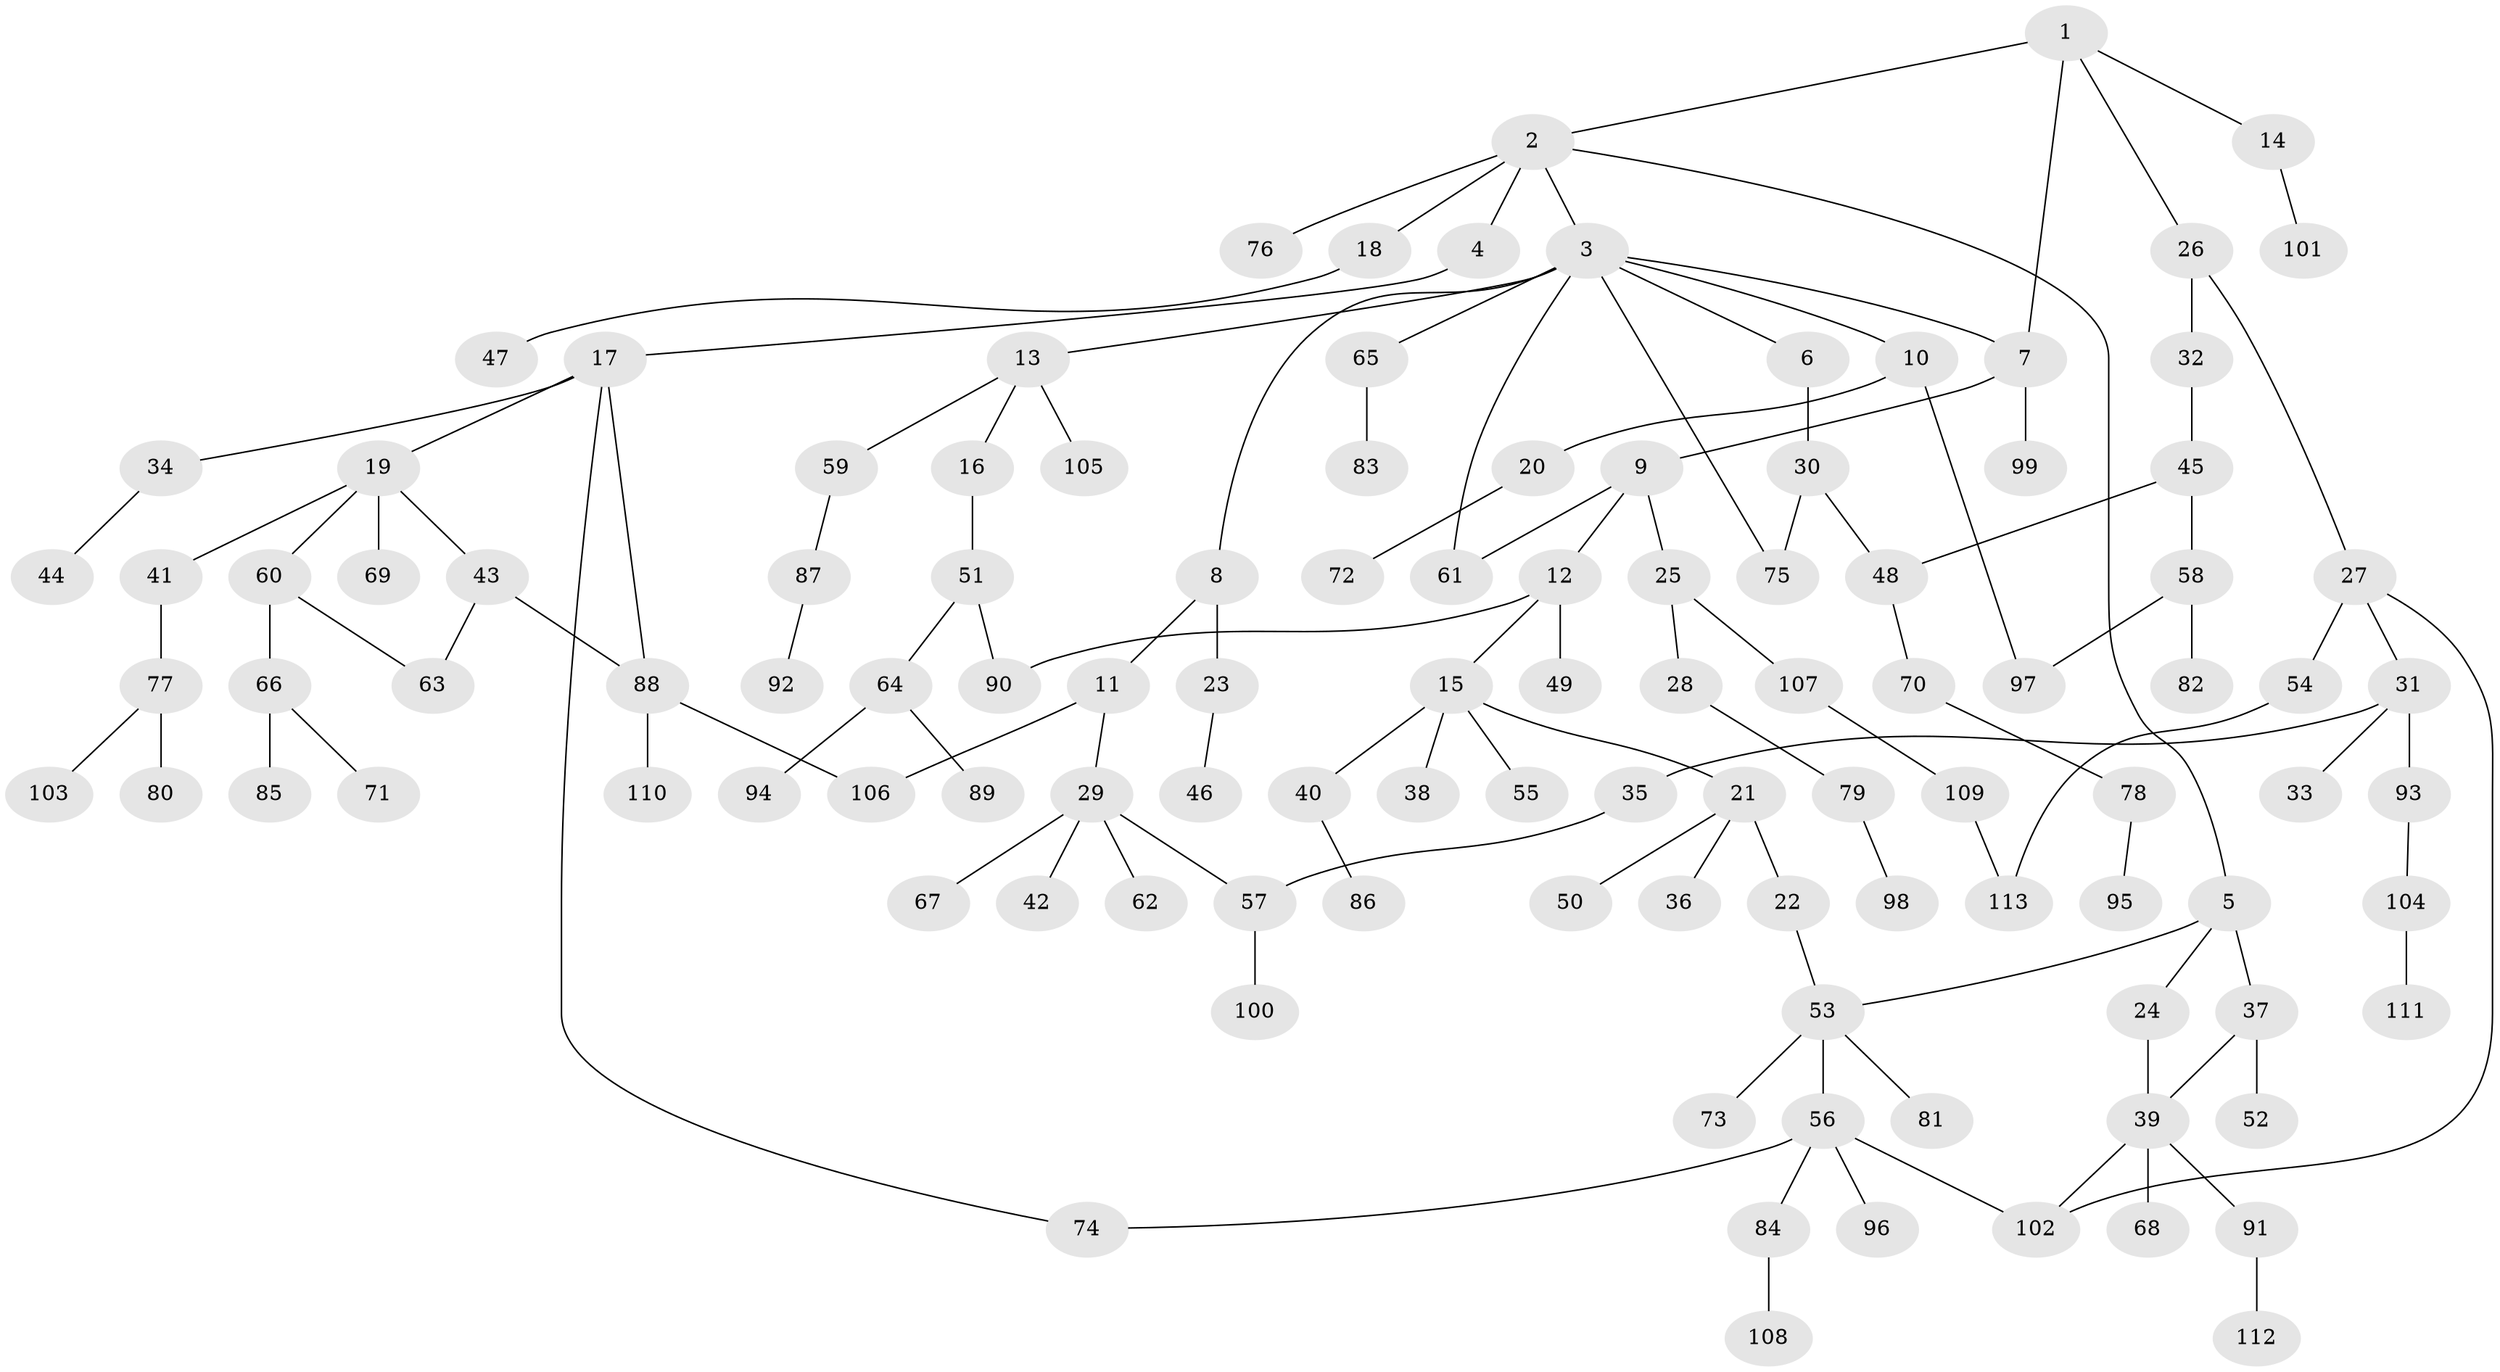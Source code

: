 // coarse degree distribution, {4: 0.1038961038961039, 13: 0.012987012987012988, 2: 0.24675324675324675, 5: 0.06493506493506493, 3: 0.16883116883116883, 7: 0.012987012987012988, 1: 0.38961038961038963}
// Generated by graph-tools (version 1.1) at 2025/23/03/03/25 07:23:31]
// undirected, 113 vertices, 128 edges
graph export_dot {
graph [start="1"]
  node [color=gray90,style=filled];
  1;
  2;
  3;
  4;
  5;
  6;
  7;
  8;
  9;
  10;
  11;
  12;
  13;
  14;
  15;
  16;
  17;
  18;
  19;
  20;
  21;
  22;
  23;
  24;
  25;
  26;
  27;
  28;
  29;
  30;
  31;
  32;
  33;
  34;
  35;
  36;
  37;
  38;
  39;
  40;
  41;
  42;
  43;
  44;
  45;
  46;
  47;
  48;
  49;
  50;
  51;
  52;
  53;
  54;
  55;
  56;
  57;
  58;
  59;
  60;
  61;
  62;
  63;
  64;
  65;
  66;
  67;
  68;
  69;
  70;
  71;
  72;
  73;
  74;
  75;
  76;
  77;
  78;
  79;
  80;
  81;
  82;
  83;
  84;
  85;
  86;
  87;
  88;
  89;
  90;
  91;
  92;
  93;
  94;
  95;
  96;
  97;
  98;
  99;
  100;
  101;
  102;
  103;
  104;
  105;
  106;
  107;
  108;
  109;
  110;
  111;
  112;
  113;
  1 -- 2;
  1 -- 7;
  1 -- 14;
  1 -- 26;
  2 -- 3;
  2 -- 4;
  2 -- 5;
  2 -- 18;
  2 -- 76;
  3 -- 6;
  3 -- 8;
  3 -- 10;
  3 -- 13;
  3 -- 61;
  3 -- 65;
  3 -- 75;
  3 -- 7;
  4 -- 17;
  5 -- 24;
  5 -- 37;
  5 -- 53;
  6 -- 30;
  7 -- 9;
  7 -- 99;
  8 -- 11;
  8 -- 23;
  9 -- 12;
  9 -- 25;
  9 -- 61;
  10 -- 20;
  10 -- 97;
  11 -- 29;
  11 -- 106;
  12 -- 15;
  12 -- 49;
  12 -- 90;
  13 -- 16;
  13 -- 59;
  13 -- 105;
  14 -- 101;
  15 -- 21;
  15 -- 38;
  15 -- 40;
  15 -- 55;
  16 -- 51;
  17 -- 19;
  17 -- 34;
  17 -- 74;
  17 -- 88;
  18 -- 47;
  19 -- 41;
  19 -- 43;
  19 -- 60;
  19 -- 69;
  20 -- 72;
  21 -- 22;
  21 -- 36;
  21 -- 50;
  22 -- 53;
  23 -- 46;
  24 -- 39;
  25 -- 28;
  25 -- 107;
  26 -- 27;
  26 -- 32;
  27 -- 31;
  27 -- 54;
  27 -- 102;
  28 -- 79;
  29 -- 42;
  29 -- 62;
  29 -- 67;
  29 -- 57;
  30 -- 48;
  30 -- 75;
  31 -- 33;
  31 -- 35;
  31 -- 93;
  32 -- 45;
  34 -- 44;
  35 -- 57;
  37 -- 52;
  37 -- 39;
  39 -- 68;
  39 -- 91;
  39 -- 102;
  40 -- 86;
  41 -- 77;
  43 -- 63;
  43 -- 88;
  45 -- 58;
  45 -- 48;
  48 -- 70;
  51 -- 64;
  51 -- 90;
  53 -- 56;
  53 -- 73;
  53 -- 81;
  54 -- 113;
  56 -- 84;
  56 -- 96;
  56 -- 102;
  56 -- 74;
  57 -- 100;
  58 -- 82;
  58 -- 97;
  59 -- 87;
  60 -- 66;
  60 -- 63;
  64 -- 89;
  64 -- 94;
  65 -- 83;
  66 -- 71;
  66 -- 85;
  70 -- 78;
  77 -- 80;
  77 -- 103;
  78 -- 95;
  79 -- 98;
  84 -- 108;
  87 -- 92;
  88 -- 106;
  88 -- 110;
  91 -- 112;
  93 -- 104;
  104 -- 111;
  107 -- 109;
  109 -- 113;
}
